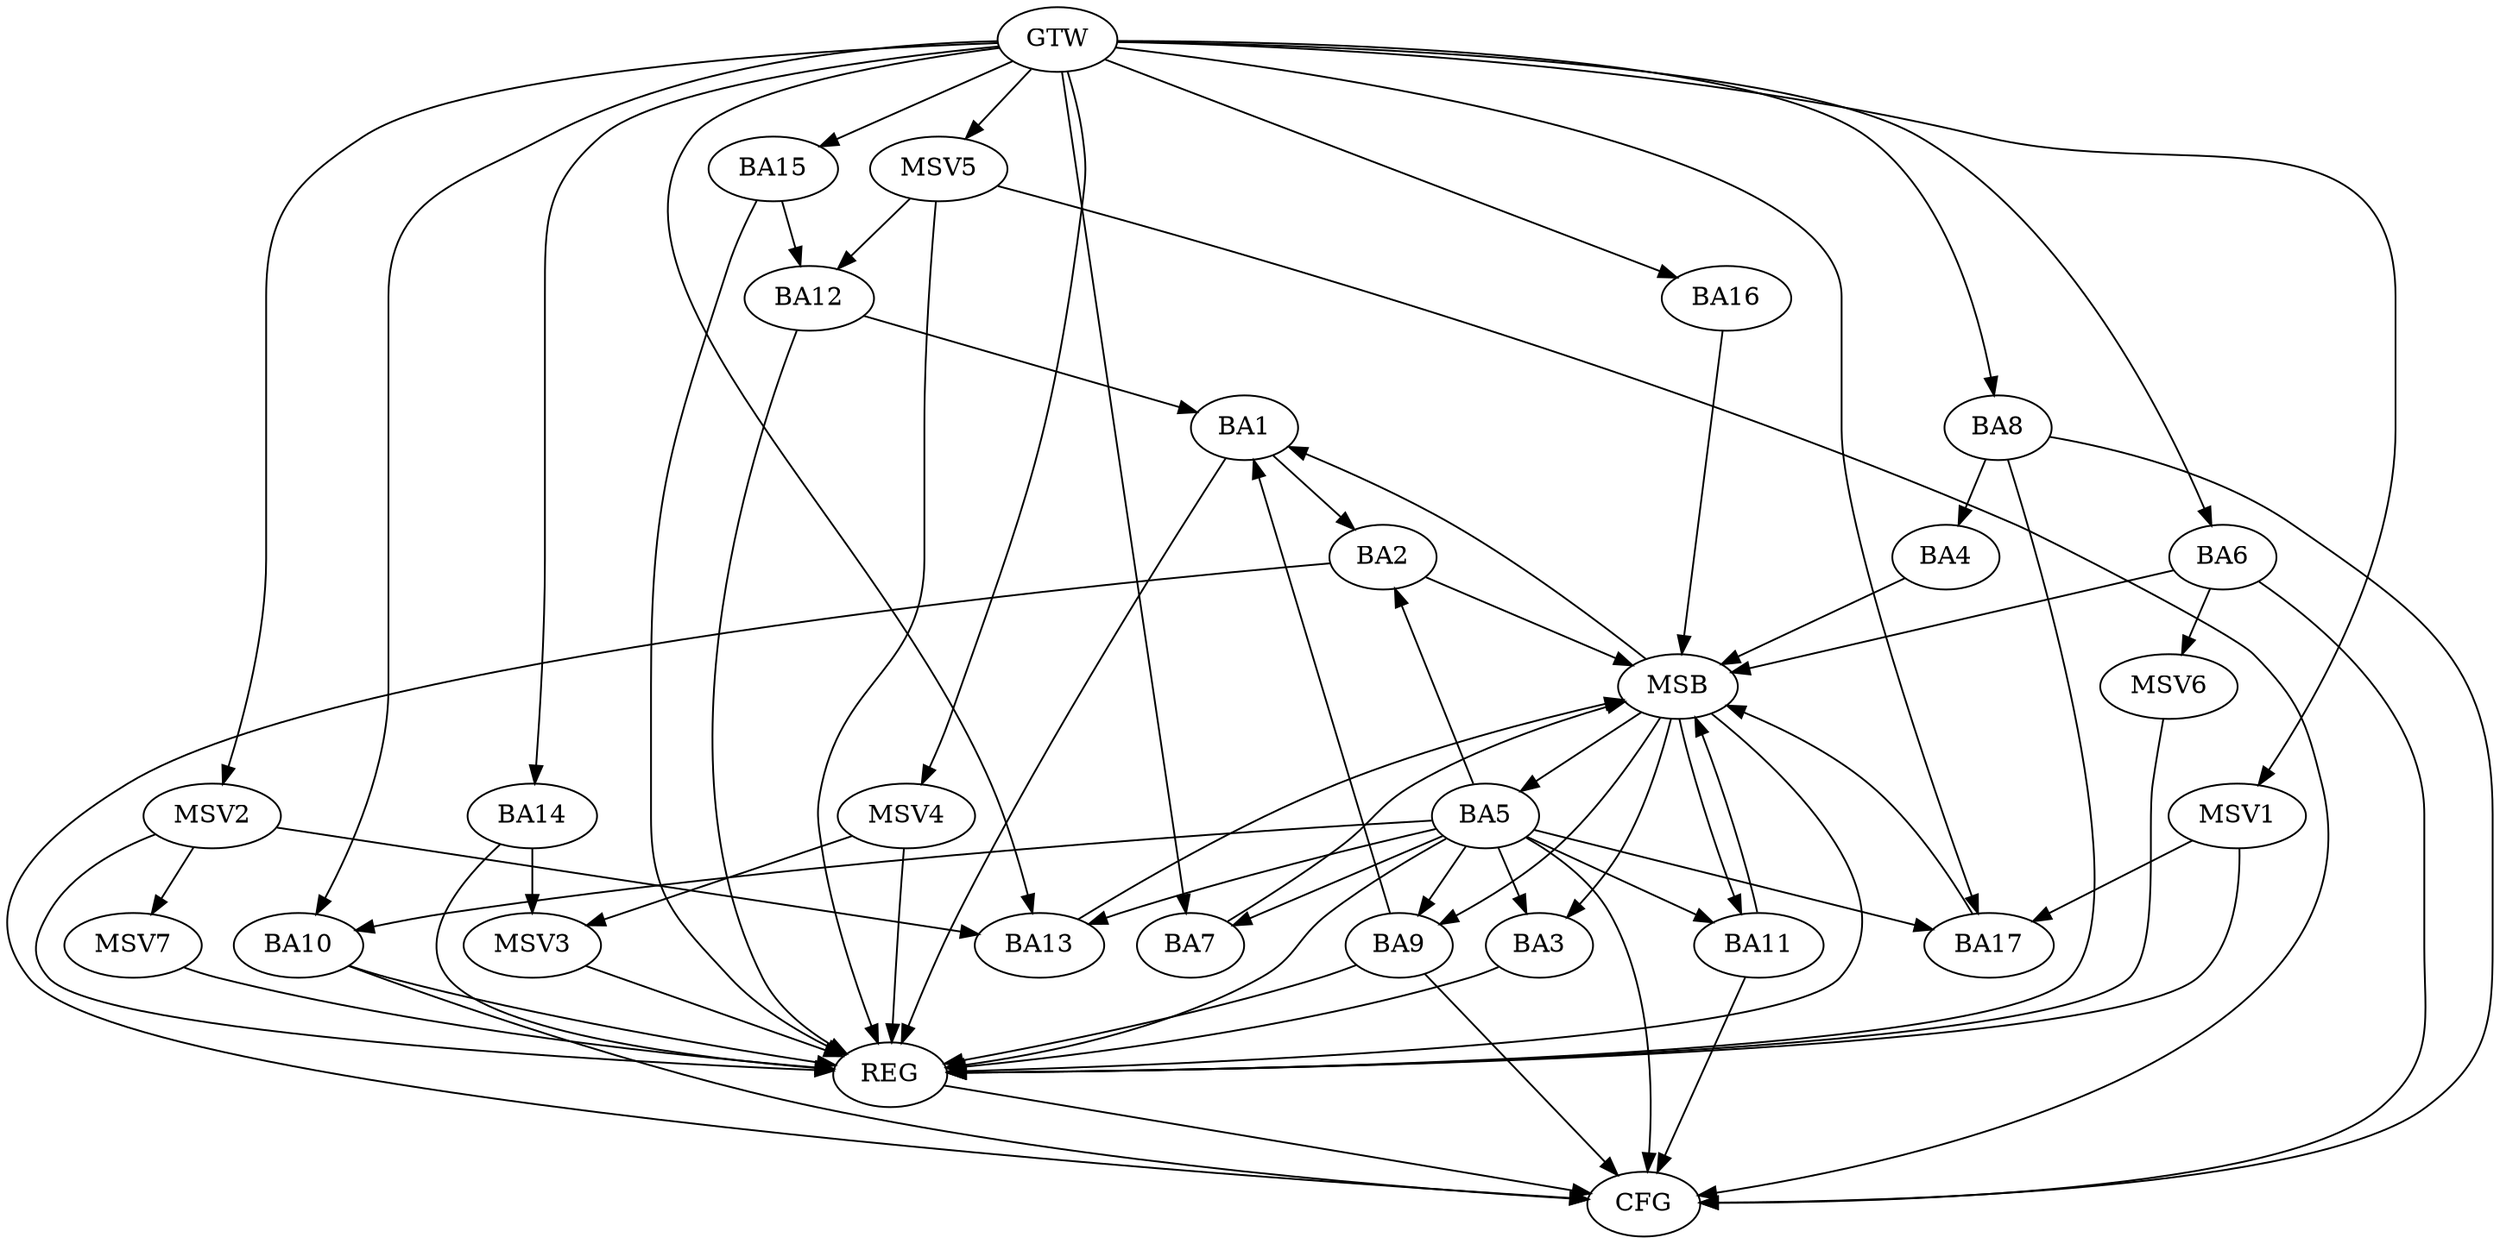 strict digraph G {
  BA1 [ label="BA1" ];
  BA2 [ label="BA2" ];
  BA3 [ label="BA3" ];
  BA4 [ label="BA4" ];
  BA5 [ label="BA5" ];
  BA6 [ label="BA6" ];
  BA7 [ label="BA7" ];
  BA8 [ label="BA8" ];
  BA9 [ label="BA9" ];
  BA10 [ label="BA10" ];
  BA11 [ label="BA11" ];
  BA12 [ label="BA12" ];
  BA13 [ label="BA13" ];
  BA14 [ label="BA14" ];
  BA15 [ label="BA15" ];
  BA16 [ label="BA16" ];
  BA17 [ label="BA17" ];
  GTW [ label="GTW" ];
  REG [ label="REG" ];
  MSB [ label="MSB" ];
  CFG [ label="CFG" ];
  MSV1 [ label="MSV1" ];
  MSV2 [ label="MSV2" ];
  MSV3 [ label="MSV3" ];
  MSV4 [ label="MSV4" ];
  MSV5 [ label="MSV5" ];
  MSV6 [ label="MSV6" ];
  MSV7 [ label="MSV7" ];
  BA1 -> BA2;
  BA5 -> BA2;
  BA8 -> BA4;
  BA9 -> BA1;
  BA12 -> BA1;
  BA15 -> BA12;
  GTW -> BA6;
  GTW -> BA7;
  GTW -> BA8;
  GTW -> BA10;
  GTW -> BA13;
  GTW -> BA14;
  GTW -> BA15;
  GTW -> BA16;
  GTW -> BA17;
  BA1 -> REG;
  BA3 -> REG;
  BA5 -> REG;
  BA8 -> REG;
  BA9 -> REG;
  BA10 -> REG;
  BA12 -> REG;
  BA14 -> REG;
  BA15 -> REG;
  BA2 -> MSB;
  MSB -> BA1;
  MSB -> REG;
  BA4 -> MSB;
  MSB -> BA3;
  BA6 -> MSB;
  BA7 -> MSB;
  BA11 -> MSB;
  BA13 -> MSB;
  MSB -> BA5;
  BA16 -> MSB;
  MSB -> BA9;
  BA17 -> MSB;
  MSB -> BA11;
  BA8 -> CFG;
  BA2 -> CFG;
  BA10 -> CFG;
  BA6 -> CFG;
  BA9 -> CFG;
  BA5 -> CFG;
  BA11 -> CFG;
  REG -> CFG;
  BA5 -> BA9;
  BA5 -> BA3;
  BA5 -> BA11;
  BA5 -> BA10;
  BA5 -> BA7;
  BA5 -> BA17;
  BA5 -> BA13;
  MSV1 -> BA17;
  GTW -> MSV1;
  MSV1 -> REG;
  MSV2 -> BA13;
  GTW -> MSV2;
  MSV2 -> REG;
  BA14 -> MSV3;
  MSV3 -> REG;
  MSV4 -> MSV3;
  GTW -> MSV4;
  MSV4 -> REG;
  MSV5 -> BA12;
  GTW -> MSV5;
  MSV5 -> REG;
  MSV5 -> CFG;
  BA6 -> MSV6;
  MSV6 -> REG;
  MSV2 -> MSV7;
  MSV7 -> REG;
}
